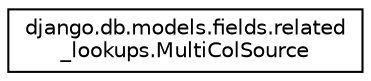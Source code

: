 digraph "Graphical Class Hierarchy"
{
 // LATEX_PDF_SIZE
  edge [fontname="Helvetica",fontsize="10",labelfontname="Helvetica",labelfontsize="10"];
  node [fontname="Helvetica",fontsize="10",shape=record];
  rankdir="LR";
  Node0 [label="django.db.models.fields.related\l_lookups.MultiColSource",height=0.2,width=0.4,color="black", fillcolor="white", style="filled",URL="$d4/d98/classdjango_1_1db_1_1models_1_1fields_1_1related__lookups_1_1_multi_col_source.html",tooltip=" "];
}
